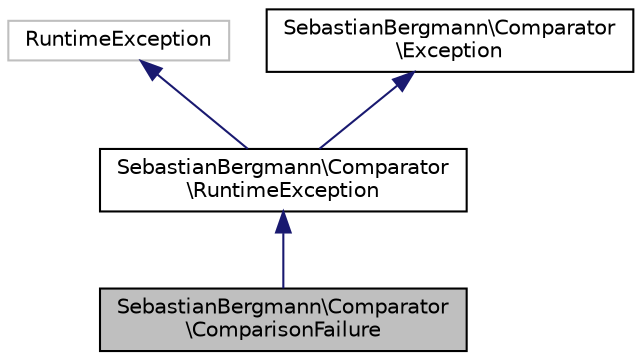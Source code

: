 digraph "SebastianBergmann\Comparator\ComparisonFailure"
{
  edge [fontname="Helvetica",fontsize="10",labelfontname="Helvetica",labelfontsize="10"];
  node [fontname="Helvetica",fontsize="10",shape=record];
  Node4 [label="SebastianBergmann\\Comparator\l\\ComparisonFailure",height=0.2,width=0.4,color="black", fillcolor="grey75", style="filled", fontcolor="black"];
  Node5 -> Node4 [dir="back",color="midnightblue",fontsize="10",style="solid",fontname="Helvetica"];
  Node5 [label="SebastianBergmann\\Comparator\l\\RuntimeException",height=0.2,width=0.4,color="black", fillcolor="white", style="filled",URL="$classSebastianBergmann_1_1Comparator_1_1RuntimeException.html"];
  Node6 -> Node5 [dir="back",color="midnightblue",fontsize="10",style="solid",fontname="Helvetica"];
  Node6 [label="RuntimeException",height=0.2,width=0.4,color="grey75", fillcolor="white", style="filled"];
  Node7 -> Node5 [dir="back",color="midnightblue",fontsize="10",style="solid",fontname="Helvetica"];
  Node7 [label="SebastianBergmann\\Comparator\l\\Exception",height=0.2,width=0.4,color="black", fillcolor="white", style="filled",URL="$interfaceSebastianBergmann_1_1Comparator_1_1Exception.html"];
}
